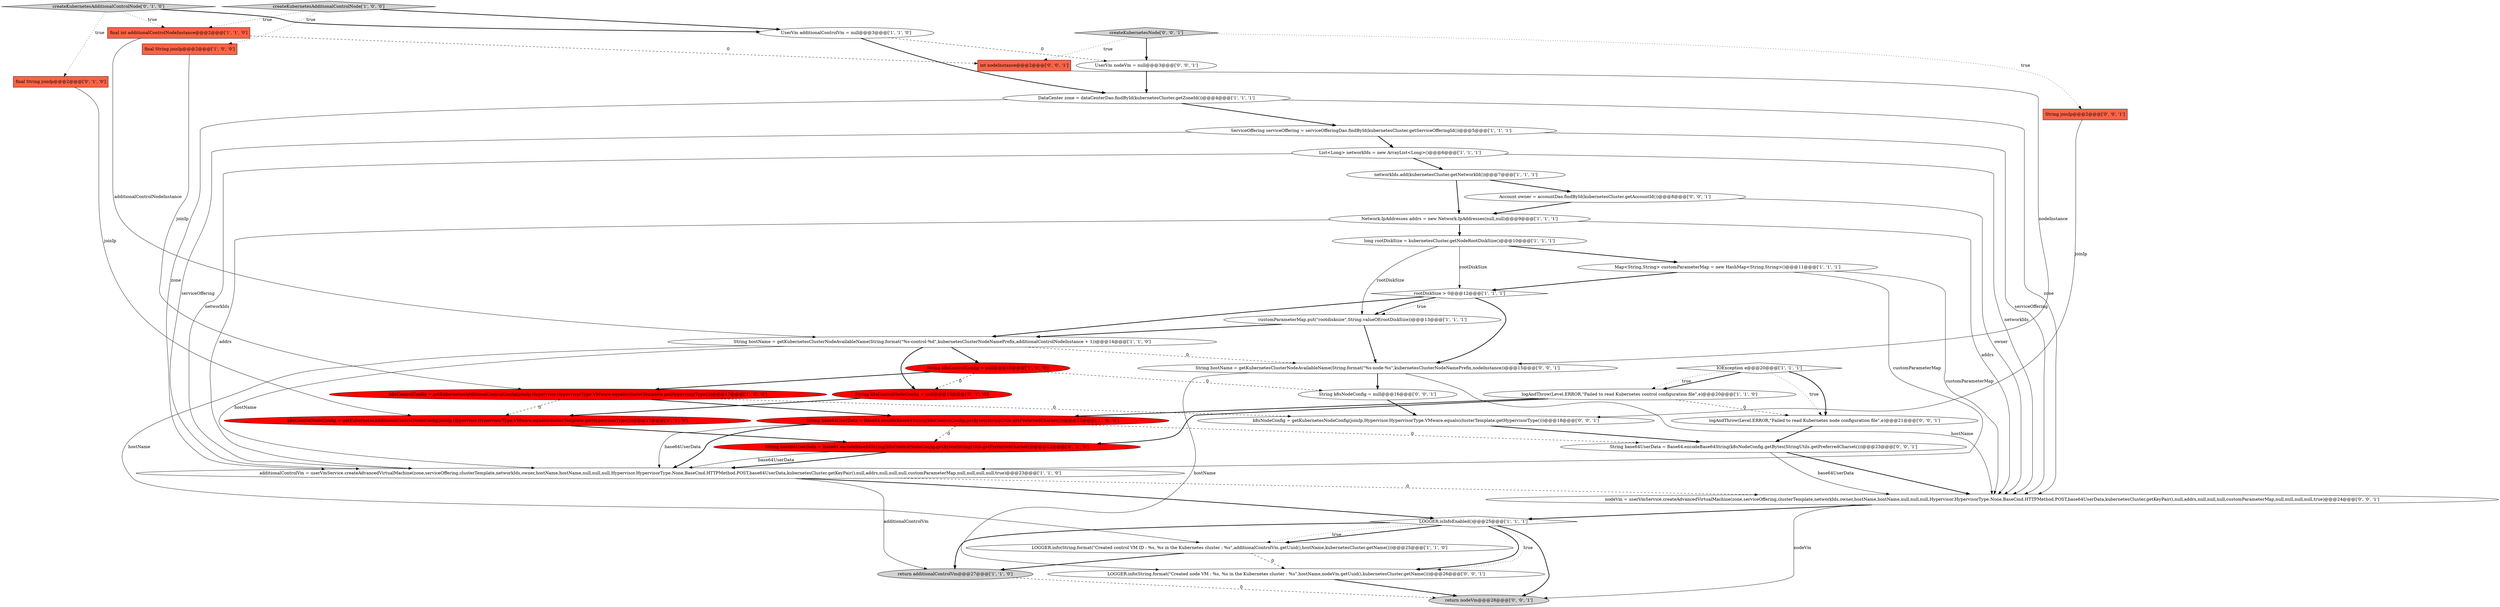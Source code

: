 digraph {
33 [style = filled, label = "Account owner = accountDao.findById(kubernetesCluster.getAccountId())@@@8@@@['0', '0', '1']", fillcolor = white, shape = ellipse image = "AAA0AAABBB3BBB"];
39 [style = filled, label = "k8sNodeConfig = getKubernetesNodeConfig(joinIp,Hypervisor.HypervisorType.VMware.equals(clusterTemplate.getHypervisorType()))@@@18@@@['0', '0', '1']", fillcolor = white, shape = ellipse image = "AAA0AAABBB3BBB"];
15 [style = filled, label = "LOGGER.isInfoEnabled()@@@25@@@['1', '1', '1']", fillcolor = white, shape = diamond image = "AAA0AAABBB1BBB"];
10 [style = filled, label = "UserVm additionalControlVm = null@@@3@@@['1', '1', '0']", fillcolor = white, shape = ellipse image = "AAA0AAABBB1BBB"];
17 [style = filled, label = "LOGGER.info(String.format(\"Created control VM ID : %s, %s in the Kubernetes cluster : %s\",additionalControlVm.getUuid(),hostName,kubernetesCluster.getName()))@@@25@@@['1', '1', '0']", fillcolor = white, shape = ellipse image = "AAA0AAABBB1BBB"];
16 [style = filled, label = "String hostName = getKubernetesClusterNodeAvailableName(String.format(\"%s-control-%d\",kubernetesClusterNodeNamePrefix,additionalControlNodeInstance + 1))@@@14@@@['1', '1', '0']", fillcolor = white, shape = ellipse image = "AAA0AAABBB1BBB"];
36 [style = filled, label = "LOGGER.info(String.format(\"Created node VM : %s, %s in the Kubernetes cluster : %s\",hostName,nodeVm.getUuid(),kubernetesCluster.getName()))@@@26@@@['0', '0', '1']", fillcolor = white, shape = ellipse image = "AAA0AAABBB3BBB"];
25 [style = filled, label = "createKubernetesAdditionalControlNode['0', '1', '0']", fillcolor = lightgray, shape = diamond image = "AAA0AAABBB2BBB"];
14 [style = filled, label = "long rootDiskSize = kubernetesCluster.getNodeRootDiskSize()@@@10@@@['1', '1', '1']", fillcolor = white, shape = ellipse image = "AAA0AAABBB1BBB"];
12 [style = filled, label = "Map<String,String> customParameterMap = new HashMap<String,String>()@@@11@@@['1', '1', '1']", fillcolor = white, shape = ellipse image = "AAA0AAABBB1BBB"];
0 [style = filled, label = "return additionalControlVm@@@27@@@['1', '1', '0']", fillcolor = lightgray, shape = ellipse image = "AAA0AAABBB1BBB"];
24 [style = filled, label = "String base64UserData = Base64.encodeBase64String(k8sControlNodeConfig.getBytes(StringUtils.getPreferredCharset()))@@@22@@@['0', '1', '0']", fillcolor = red, shape = ellipse image = "AAA1AAABBB2BBB"];
31 [style = filled, label = "UserVm nodeVm = null@@@3@@@['0', '0', '1']", fillcolor = white, shape = ellipse image = "AAA0AAABBB3BBB"];
7 [style = filled, label = "Network.IpAddresses addrs = new Network.IpAddresses(null,null)@@@9@@@['1', '1', '1']", fillcolor = white, shape = ellipse image = "AAA0AAABBB1BBB"];
29 [style = filled, label = "createKubernetesNode['0', '0', '1']", fillcolor = lightgray, shape = diamond image = "AAA0AAABBB3BBB"];
19 [style = filled, label = "final String joinIp@@@2@@@['1', '0', '0']", fillcolor = tomato, shape = box image = "AAA0AAABBB1BBB"];
3 [style = filled, label = "logAndThrow(Level.ERROR,\"Failed to read Kubernetes control configuration file\",e)@@@20@@@['1', '1', '0']", fillcolor = white, shape = ellipse image = "AAA0AAABBB1BBB"];
6 [style = filled, label = "networkIds.add(kubernetesCluster.getNetworkId())@@@7@@@['1', '1', '1']", fillcolor = white, shape = ellipse image = "AAA0AAABBB1BBB"];
32 [style = filled, label = "String k8sNodeConfig = null@@@16@@@['0', '0', '1']", fillcolor = white, shape = ellipse image = "AAA0AAABBB3BBB"];
35 [style = filled, label = "int nodeInstance@@@2@@@['0', '0', '1']", fillcolor = tomato, shape = box image = "AAA0AAABBB3BBB"];
40 [style = filled, label = "logAndThrow(Level.ERROR,\"Failed to read Kubernetes node configuration file\",e)@@@21@@@['0', '0', '1']", fillcolor = white, shape = ellipse image = "AAA0AAABBB3BBB"];
26 [style = filled, label = "final String joinIp@@@2@@@['0', '1', '0']", fillcolor = tomato, shape = box image = "AAA0AAABBB2BBB"];
23 [style = filled, label = "String k8sControlNodeConfig = null@@@15@@@['0', '1', '0']", fillcolor = red, shape = ellipse image = "AAA1AAABBB2BBB"];
38 [style = filled, label = "String base64UserData = Base64.encodeBase64String(k8sNodeConfig.getBytes(StringUtils.getPreferredCharset()))@@@23@@@['0', '0', '1']", fillcolor = white, shape = ellipse image = "AAA0AAABBB3BBB"];
8 [style = filled, label = "List<Long> networkIds = new ArrayList<Long>()@@@6@@@['1', '1', '1']", fillcolor = white, shape = ellipse image = "AAA0AAABBB1BBB"];
18 [style = filled, label = "String k8sControlConfig = null@@@15@@@['1', '0', '0']", fillcolor = red, shape = ellipse image = "AAA1AAABBB1BBB"];
28 [style = filled, label = "return nodeVm@@@28@@@['0', '0', '1']", fillcolor = lightgray, shape = ellipse image = "AAA0AAABBB3BBB"];
37 [style = filled, label = "String hostName = getKubernetesClusterNodeAvailableName(String.format(\"%s-node-%s\",kubernetesClusterNodeNamePrefix,nodeInstance))@@@15@@@['0', '0', '1']", fillcolor = white, shape = ellipse image = "AAA0AAABBB3BBB"];
5 [style = filled, label = "ServiceOffering serviceOffering = serviceOfferingDao.findById(kubernetesCluster.getServiceOfferingId())@@@5@@@['1', '1', '1']", fillcolor = white, shape = ellipse image = "AAA0AAABBB1BBB"];
9 [style = filled, label = "createKubernetesAdditionalControlNode['1', '0', '0']", fillcolor = lightgray, shape = diamond image = "AAA0AAABBB1BBB"];
13 [style = filled, label = "customParameterMap.put(\"rootdisksize\",String.valueOf(rootDiskSize))@@@13@@@['1', '1', '1']", fillcolor = white, shape = ellipse image = "AAA0AAABBB1BBB"];
30 [style = filled, label = "nodeVm = userVmService.createAdvancedVirtualMachine(zone,serviceOffering,clusterTemplate,networkIds,owner,hostName,hostName,null,null,null,Hypervisor.HypervisorType.None,BaseCmd.HTTPMethod.POST,base64UserData,kubernetesCluster.getKeyPair(),null,addrs,null,null,null,customParameterMap,null,null,null,null,true)@@@24@@@['0', '0', '1']", fillcolor = white, shape = ellipse image = "AAA0AAABBB3BBB"];
34 [style = filled, label = "String joinIp@@@2@@@['0', '0', '1']", fillcolor = tomato, shape = box image = "AAA0AAABBB3BBB"];
27 [style = filled, label = "k8sControlNodeConfig = getKubernetesAdditionalControlNodeConfig(joinIp,Hypervisor.HypervisorType.VMware.equals(clusterTemplate.getHypervisorType()))@@@17@@@['0', '1', '0']", fillcolor = red, shape = ellipse image = "AAA1AAABBB2BBB"];
4 [style = filled, label = "rootDiskSize > 0@@@12@@@['1', '1', '1']", fillcolor = white, shape = diamond image = "AAA0AAABBB1BBB"];
1 [style = filled, label = "additionalControlVm = userVmService.createAdvancedVirtualMachine(zone,serviceOffering,clusterTemplate,networkIds,owner,hostName,hostName,null,null,null,Hypervisor.HypervisorType.None,BaseCmd.HTTPMethod.POST,base64UserData,kubernetesCluster.getKeyPair(),null,addrs,null,null,null,customParameterMap,null,null,null,null,true)@@@23@@@['1', '1', '0']", fillcolor = white, shape = ellipse image = "AAA0AAABBB1BBB"];
2 [style = filled, label = "k8sControlConfig = getKubernetesAdditionalControlConfig(joinIp,Hypervisor.HypervisorType.VMware.equals(clusterTemplate.getHypervisorType()))@@@17@@@['1', '0', '0']", fillcolor = red, shape = ellipse image = "AAA1AAABBB1BBB"];
20 [style = filled, label = "DataCenter zone = dataCenterDao.findById(kubernetesCluster.getZoneId())@@@4@@@['1', '1', '1']", fillcolor = white, shape = ellipse image = "AAA0AAABBB1BBB"];
11 [style = filled, label = "IOException e@@@20@@@['1', '1', '1']", fillcolor = white, shape = diamond image = "AAA0AAABBB1BBB"];
21 [style = filled, label = "final int additionalControlNodeInstance@@@2@@@['1', '1', '0']", fillcolor = tomato, shape = box image = "AAA0AAABBB1BBB"];
22 [style = filled, label = "String base64UserData = Base64.encodeBase64String(k8sControlConfig.getBytes(StringUtils.getPreferredCharset()))@@@22@@@['1', '0', '0']", fillcolor = red, shape = ellipse image = "AAA1AAABBB1BBB"];
3->40 [style = dashed, label="0"];
22->1 [style = solid, label="base64UserData"];
3->24 [style = bold, label=""];
7->30 [style = solid, label="addrs"];
36->28 [style = bold, label=""];
11->40 [style = dotted, label="true"];
8->6 [style = bold, label=""];
9->10 [style = bold, label=""];
40->38 [style = bold, label=""];
5->1 [style = solid, label="serviceOffering"];
34->39 [style = solid, label="joinIp"];
7->14 [style = bold, label=""];
15->17 [style = bold, label=""];
38->30 [style = bold, label=""];
15->0 [style = bold, label=""];
22->38 [style = dashed, label="0"];
39->38 [style = bold, label=""];
26->27 [style = solid, label="joinIp"];
12->1 [style = solid, label="customParameterMap"];
37->32 [style = bold, label=""];
25->10 [style = bold, label=""];
31->20 [style = bold, label=""];
17->36 [style = dashed, label="0"];
4->16 [style = bold, label=""];
25->21 [style = dotted, label="true"];
18->32 [style = dashed, label="0"];
33->7 [style = bold, label=""];
37->36 [style = solid, label="hostName"];
16->37 [style = dashed, label="0"];
20->1 [style = solid, label="zone"];
2->27 [style = dashed, label="0"];
10->31 [style = dashed, label="0"];
5->30 [style = solid, label="serviceOffering"];
9->21 [style = dotted, label="true"];
0->28 [style = dashed, label="0"];
13->16 [style = bold, label=""];
15->17 [style = dotted, label="true"];
4->13 [style = dotted, label="true"];
12->30 [style = solid, label="customParameterMap"];
13->37 [style = bold, label=""];
2->39 [style = dashed, label="0"];
6->7 [style = bold, label=""];
35->37 [style = solid, label="nodeInstance"];
25->26 [style = dotted, label="true"];
30->15 [style = bold, label=""];
15->36 [style = bold, label=""];
16->18 [style = bold, label=""];
29->34 [style = dotted, label="true"];
37->30 [style = solid, label="hostName"];
1->30 [style = dashed, label="0"];
16->17 [style = solid, label="hostName"];
4->13 [style = bold, label=""];
16->23 [style = bold, label=""];
22->24 [style = dashed, label="0"];
19->2 [style = solid, label="joinIp"];
20->30 [style = solid, label="zone"];
9->19 [style = dotted, label="true"];
17->0 [style = bold, label=""];
1->0 [style = solid, label="additionalControlVm"];
15->28 [style = bold, label=""];
11->3 [style = bold, label=""];
18->23 [style = dashed, label="0"];
6->33 [style = bold, label=""];
27->24 [style = bold, label=""];
32->39 [style = bold, label=""];
22->1 [style = bold, label=""];
24->1 [style = bold, label=""];
21->35 [style = dashed, label="0"];
14->13 [style = solid, label="rootDiskSize"];
16->1 [style = solid, label="hostName"];
11->3 [style = dotted, label="true"];
8->30 [style = solid, label="networkIds"];
8->1 [style = solid, label="networkIds"];
5->8 [style = bold, label=""];
10->20 [style = bold, label=""];
21->16 [style = solid, label="additionalControlNodeInstance"];
23->27 [style = bold, label=""];
33->30 [style = solid, label="owner"];
1->15 [style = bold, label=""];
29->31 [style = bold, label=""];
15->36 [style = dotted, label="true"];
38->30 [style = solid, label="base64UserData"];
7->1 [style = solid, label="addrs"];
18->2 [style = bold, label=""];
3->22 [style = bold, label=""];
11->40 [style = bold, label=""];
20->5 [style = bold, label=""];
4->37 [style = bold, label=""];
12->4 [style = bold, label=""];
14->12 [style = bold, label=""];
14->4 [style = solid, label="rootDiskSize"];
2->22 [style = bold, label=""];
30->28 [style = solid, label="nodeVm"];
24->1 [style = solid, label="base64UserData"];
29->35 [style = dotted, label="true"];
}

